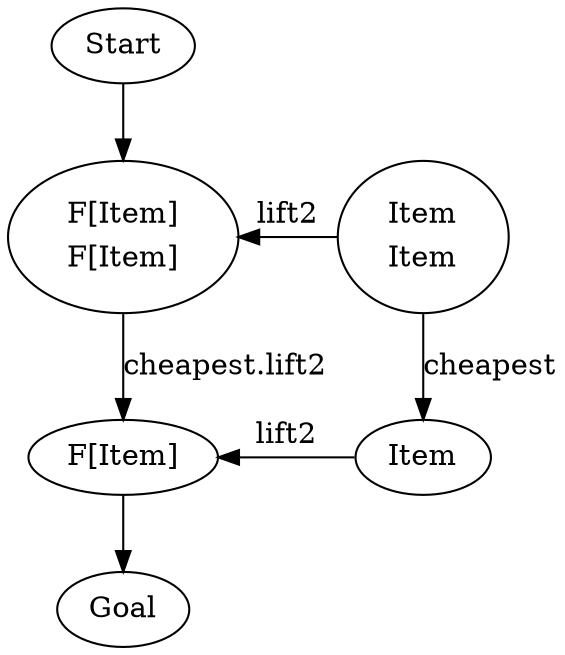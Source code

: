 digraph {
    Start[class="extremity"]
    Goal[class="extremity"]

    FAB[label=<<table border='0' cellborder='0'><tr><td>F[Item]</td></tr><tr><td>F[Item]</td></tr></table>> class="start" group="upper"]
    FC[label="F[Item]" class="goal" group="upper"]

    AB[label=<<table border='0' cellborder='0'><tr><td>Item</td></tr><tr><td>Item</td></tr></table>> group="lower"]
    C[label="Item" group="lower"]

    {
        rank=same
        FAB -> AB[class="lift" label="lift2" dir="back"]
    }

    {
        rank=same
        FC -> C[class="lift" label="lift2" dir="back"]
    }

    AB -> C[label="cheapest"]
    FAB -> FC[label="cheapest.lift2"]
    Start -> FAB[class="start"]
    FC -> Goal[class="goal"]
}
